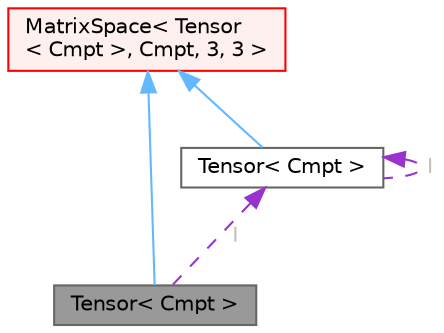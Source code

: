 digraph "Tensor&lt; Cmpt &gt;"
{
 // LATEX_PDF_SIZE
  bgcolor="transparent";
  edge [fontname=Helvetica,fontsize=10,labelfontname=Helvetica,labelfontsize=10];
  node [fontname=Helvetica,fontsize=10,shape=box,height=0.2,width=0.4];
  Node1 [id="Node000001",label="Tensor\< Cmpt \>",height=0.2,width=0.4,color="gray40", fillcolor="grey60", style="filled", fontcolor="black",tooltip="A templated (3 x 3) tensor of objects of <T> derived from MatrixSpace."];
  Node2 -> Node1 [id="edge1_Node000001_Node000002",dir="back",color="steelblue1",style="solid",tooltip=" "];
  Node2 [id="Node000002",label="MatrixSpace\< Tensor\l\< Cmpt \>, Cmpt, 3, 3 \>",height=0.2,width=0.4,color="red", fillcolor="#FFF0F0", style="filled",URL="$classFoam_1_1MatrixSpace.html",tooltip=" "];
  Node7 -> Node1 [id="edge2_Node000001_Node000007",dir="back",color="darkorchid3",style="dashed",tooltip=" ",label=" I",fontcolor="grey" ];
  Node7 [id="Node000007",label="Tensor\< Cmpt \>",height=0.2,width=0.4,color="gray40", fillcolor="white", style="filled",URL="$classFoam_1_1Tensor.html",tooltip="A templated (3 x 3) tensor of objects of <T> derived from MatrixSpace."];
  Node2 -> Node7 [id="edge3_Node000007_Node000002",dir="back",color="steelblue1",style="solid",tooltip=" "];
  Node7 -> Node7 [id="edge4_Node000007_Node000007",dir="back",color="darkorchid3",style="dashed",tooltip=" ",label=" I",fontcolor="grey" ];
}

